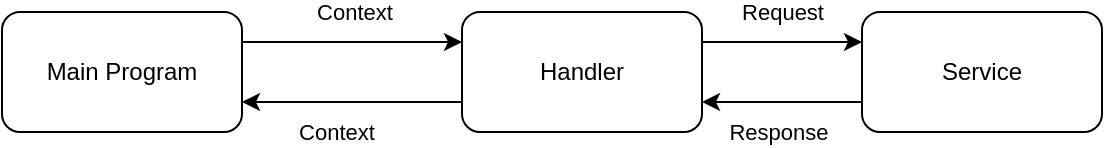 <mxfile version="24.7.6">
  <diagram name="Seite-1" id="Tl65TCH65BJ5Vpfujt1q">
    <mxGraphModel dx="832" dy="479" grid="1" gridSize="10" guides="1" tooltips="1" connect="1" arrows="1" fold="1" page="1" pageScale="1" pageWidth="827" pageHeight="1169" math="0" shadow="0">
      <root>
        <mxCell id="0" />
        <mxCell id="1" parent="0" />
        <mxCell id="Dz2L02uFGs0sSnrUQ3FG-4" style="edgeStyle=orthogonalEdgeStyle;rounded=0;orthogonalLoop=1;jettySize=auto;html=1;exitX=1;exitY=0.25;exitDx=0;exitDy=0;entryX=0;entryY=0.25;entryDx=0;entryDy=0;" edge="1" parent="1" source="Dz2L02uFGs0sSnrUQ3FG-1" target="Dz2L02uFGs0sSnrUQ3FG-2">
          <mxGeometry relative="1" as="geometry" />
        </mxCell>
        <mxCell id="Dz2L02uFGs0sSnrUQ3FG-5" value="Context" style="edgeLabel;html=1;align=center;verticalAlign=middle;resizable=0;points=[];" vertex="1" connectable="0" parent="Dz2L02uFGs0sSnrUQ3FG-4">
          <mxGeometry x="-0.233" y="1" relative="1" as="geometry">
            <mxPoint x="14" y="-14" as="offset" />
          </mxGeometry>
        </mxCell>
        <mxCell id="Dz2L02uFGs0sSnrUQ3FG-1" value="Main Program" style="rounded=1;whiteSpace=wrap;html=1;" vertex="1" parent="1">
          <mxGeometry x="160" y="510" width="120" height="60" as="geometry" />
        </mxCell>
        <mxCell id="Dz2L02uFGs0sSnrUQ3FG-6" style="edgeStyle=orthogonalEdgeStyle;rounded=0;orthogonalLoop=1;jettySize=auto;html=1;exitX=1;exitY=0.25;exitDx=0;exitDy=0;entryX=0;entryY=0.25;entryDx=0;entryDy=0;" edge="1" parent="1" source="Dz2L02uFGs0sSnrUQ3FG-2" target="Dz2L02uFGs0sSnrUQ3FG-3">
          <mxGeometry relative="1" as="geometry" />
        </mxCell>
        <mxCell id="Dz2L02uFGs0sSnrUQ3FG-7" value="Request" style="edgeLabel;html=1;align=center;verticalAlign=middle;resizable=0;points=[];" vertex="1" connectable="0" parent="Dz2L02uFGs0sSnrUQ3FG-6">
          <mxGeometry x="0.075" y="3" relative="1" as="geometry">
            <mxPoint x="-3" y="-12" as="offset" />
          </mxGeometry>
        </mxCell>
        <mxCell id="Dz2L02uFGs0sSnrUQ3FG-10" style="edgeStyle=orthogonalEdgeStyle;rounded=0;orthogonalLoop=1;jettySize=auto;html=1;exitX=0;exitY=0.75;exitDx=0;exitDy=0;entryX=1;entryY=0.75;entryDx=0;entryDy=0;" edge="1" parent="1" source="Dz2L02uFGs0sSnrUQ3FG-2" target="Dz2L02uFGs0sSnrUQ3FG-1">
          <mxGeometry relative="1" as="geometry" />
        </mxCell>
        <mxCell id="Dz2L02uFGs0sSnrUQ3FG-11" value="Context" style="edgeLabel;html=1;align=center;verticalAlign=middle;resizable=0;points=[];" vertex="1" connectable="0" parent="Dz2L02uFGs0sSnrUQ3FG-10">
          <mxGeometry x="0.3" relative="1" as="geometry">
            <mxPoint x="8" y="15" as="offset" />
          </mxGeometry>
        </mxCell>
        <mxCell id="Dz2L02uFGs0sSnrUQ3FG-2" value="Handler" style="rounded=1;whiteSpace=wrap;html=1;" vertex="1" parent="1">
          <mxGeometry x="390" y="510" width="120" height="60" as="geometry" />
        </mxCell>
        <mxCell id="Dz2L02uFGs0sSnrUQ3FG-8" style="edgeStyle=orthogonalEdgeStyle;rounded=0;orthogonalLoop=1;jettySize=auto;html=1;exitX=0;exitY=0.75;exitDx=0;exitDy=0;entryX=1;entryY=0.75;entryDx=0;entryDy=0;" edge="1" parent="1" source="Dz2L02uFGs0sSnrUQ3FG-3" target="Dz2L02uFGs0sSnrUQ3FG-2">
          <mxGeometry relative="1" as="geometry" />
        </mxCell>
        <mxCell id="Dz2L02uFGs0sSnrUQ3FG-9" value="Response" style="edgeLabel;html=1;align=center;verticalAlign=middle;resizable=0;points=[];" vertex="1" connectable="0" parent="Dz2L02uFGs0sSnrUQ3FG-8">
          <mxGeometry x="0.05" y="1" relative="1" as="geometry">
            <mxPoint y="14" as="offset" />
          </mxGeometry>
        </mxCell>
        <mxCell id="Dz2L02uFGs0sSnrUQ3FG-3" value="Service" style="rounded=1;whiteSpace=wrap;html=1;" vertex="1" parent="1">
          <mxGeometry x="590" y="510" width="120" height="60" as="geometry" />
        </mxCell>
      </root>
    </mxGraphModel>
  </diagram>
</mxfile>
